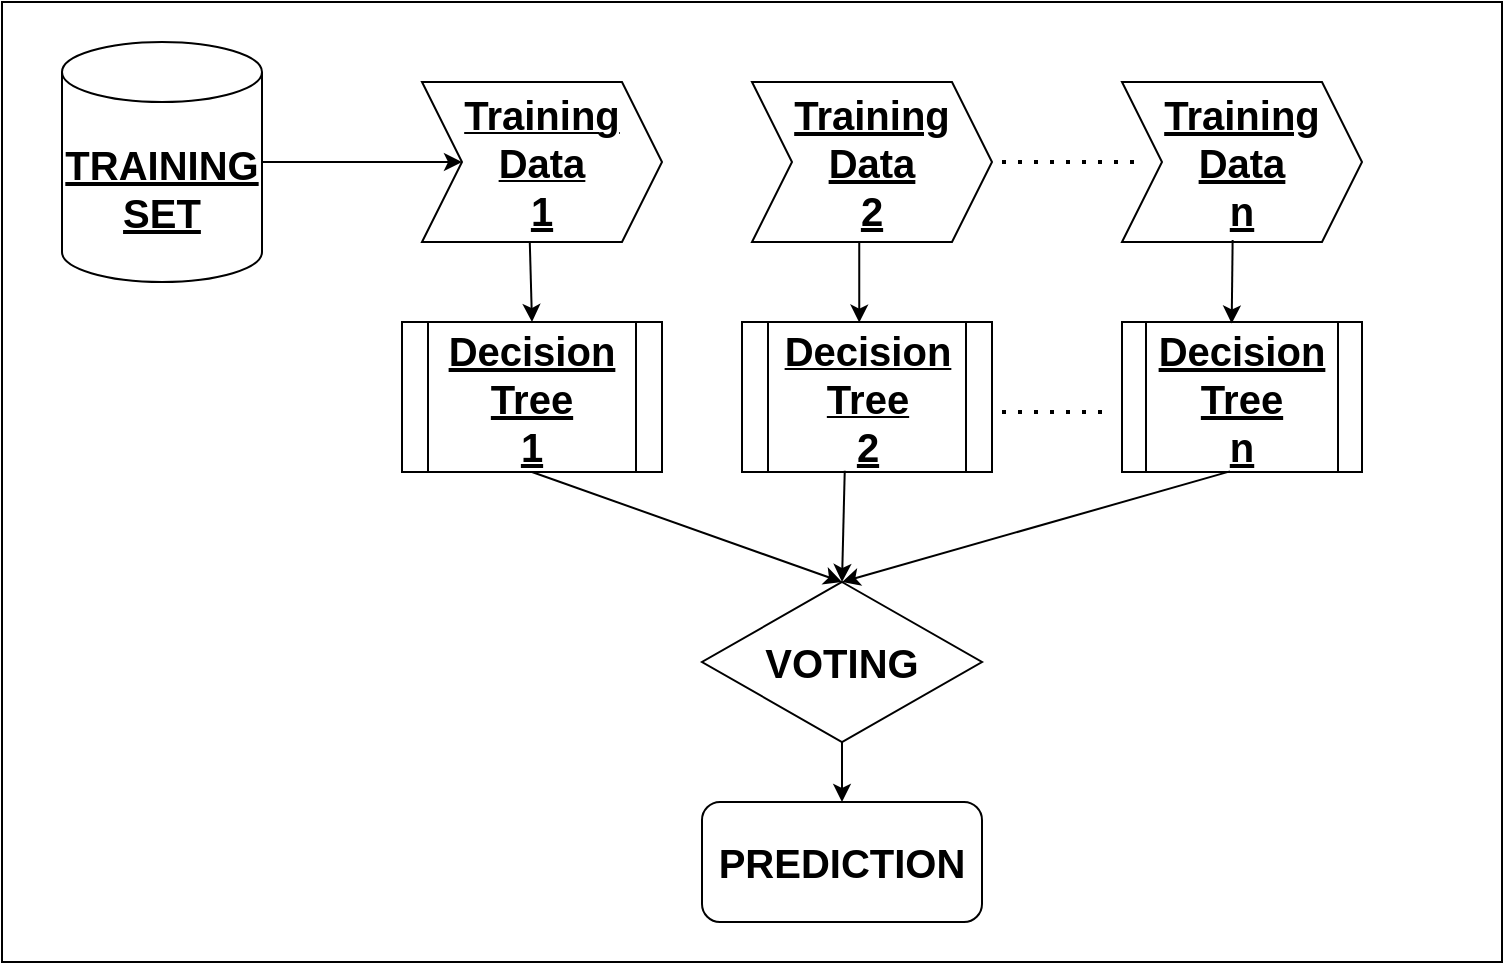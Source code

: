 <mxfile version="24.6.4" type="device">
  <diagram name="Page-1" id="LvTwPrsGiF_9vKIMIz8X">
    <mxGraphModel dx="1434" dy="746" grid="1" gridSize="10" guides="1" tooltips="1" connect="1" arrows="1" fold="1" page="1" pageScale="1" pageWidth="850" pageHeight="1100" math="0" shadow="0">
      <root>
        <mxCell id="0" />
        <mxCell id="1" parent="0" />
        <mxCell id="mCq5QhD6Jpc3-_iY2Im2-2" value="" style="rounded=0;whiteSpace=wrap;html=1;" parent="1" vertex="1">
          <mxGeometry x="50" y="110" width="750" height="480" as="geometry" />
        </mxCell>
        <mxCell id="mCq5QhD6Jpc3-_iY2Im2-3" value="&lt;font style=&quot;font-size: 20px;&quot;&gt;&lt;b style=&quot;&quot;&gt;&lt;u&gt;TRAINING&lt;/u&gt;&lt;/b&gt;&lt;/font&gt;&lt;div style=&quot;font-size: 20px;&quot;&gt;&lt;b style=&quot;&quot;&gt;&lt;font style=&quot;font-size: 20px;&quot;&gt;&lt;u&gt;SET&lt;/u&gt;&lt;/font&gt;&lt;/b&gt;&lt;/div&gt;" style="shape=cylinder3;whiteSpace=wrap;html=1;boundedLbl=1;backgroundOutline=1;size=15;" parent="1" vertex="1">
          <mxGeometry x="80" y="130" width="100" height="120" as="geometry" />
        </mxCell>
        <mxCell id="mCq5QhD6Jpc3-_iY2Im2-4" value="&lt;b style=&quot;font-size: 20px;&quot;&gt;&lt;font style=&quot;font-size: 20px;&quot;&gt;Training Data&lt;/font&gt;&lt;/b&gt;&lt;div style=&quot;font-size: 20px;&quot;&gt;&lt;b style=&quot;&quot;&gt;&lt;font style=&quot;font-size: 20px;&quot;&gt;1&lt;/font&gt;&lt;/b&gt;&lt;/div&gt;" style="shape=step;perimeter=stepPerimeter;whiteSpace=wrap;html=1;fixedSize=1;fontStyle=4" parent="1" vertex="1">
          <mxGeometry x="260" y="150" width="120" height="80" as="geometry" />
        </mxCell>
        <mxCell id="mCq5QhD6Jpc3-_iY2Im2-5" value="&lt;u style=&quot;font-size: 20px;&quot;&gt;&lt;b style=&quot;&quot;&gt;&lt;font style=&quot;font-size: 20px;&quot;&gt;Training Data&lt;/font&gt;&lt;/b&gt;&lt;/u&gt;&lt;div style=&quot;font-size: 20px;&quot;&gt;&lt;u style=&quot;&quot;&gt;&lt;b style=&quot;&quot;&gt;&lt;font style=&quot;font-size: 20px;&quot;&gt;2&lt;/font&gt;&lt;/b&gt;&lt;/u&gt;&lt;/div&gt;" style="shape=step;perimeter=stepPerimeter;whiteSpace=wrap;html=1;fixedSize=1;" parent="1" vertex="1">
          <mxGeometry x="425" y="150" width="120" height="80" as="geometry" />
        </mxCell>
        <mxCell id="mCq5QhD6Jpc3-_iY2Im2-7" value="&lt;u style=&quot;font-size: 20px;&quot;&gt;&lt;b style=&quot;&quot;&gt;&lt;font style=&quot;font-size: 20px;&quot;&gt;Training Data&lt;/font&gt;&lt;/b&gt;&lt;/u&gt;&lt;div style=&quot;font-size: 20px;&quot;&gt;&lt;u style=&quot;&quot;&gt;&lt;b style=&quot;&quot;&gt;&lt;font style=&quot;font-size: 20px;&quot;&gt;n&lt;/font&gt;&lt;/b&gt;&lt;/u&gt;&lt;/div&gt;" style="shape=step;perimeter=stepPerimeter;whiteSpace=wrap;html=1;fixedSize=1;" parent="1" vertex="1">
          <mxGeometry x="610" y="150" width="120" height="80" as="geometry" />
        </mxCell>
        <mxCell id="mCq5QhD6Jpc3-_iY2Im2-8" value="&lt;u style=&quot;font-size: 20px;&quot;&gt;&lt;b style=&quot;&quot;&gt;&lt;font style=&quot;font-size: 20px;&quot;&gt;Decision Tree&lt;/font&gt;&lt;/b&gt;&lt;/u&gt;&lt;div style=&quot;font-size: 20px;&quot;&gt;&lt;u style=&quot;&quot;&gt;&lt;b style=&quot;&quot;&gt;&lt;font style=&quot;font-size: 20px;&quot;&gt;1&lt;/font&gt;&lt;/b&gt;&lt;/u&gt;&lt;/div&gt;" style="shape=process;whiteSpace=wrap;html=1;backgroundOutline=1;" parent="1" vertex="1">
          <mxGeometry x="250" y="270" width="130" height="75" as="geometry" />
        </mxCell>
        <mxCell id="mCq5QhD6Jpc3-_iY2Im2-9" value="&lt;b style=&quot;font-size: 20px;&quot;&gt;&lt;font style=&quot;font-size: 20px;&quot;&gt;Decision Tree&lt;/font&gt;&lt;/b&gt;&lt;div style=&quot;font-size: 20px;&quot;&gt;&lt;b style=&quot;&quot;&gt;&lt;font style=&quot;font-size: 20px;&quot;&gt;2&lt;/font&gt;&lt;/b&gt;&lt;/div&gt;" style="shape=process;whiteSpace=wrap;html=1;backgroundOutline=1;fontStyle=4" parent="1" vertex="1">
          <mxGeometry x="420" y="270" width="125" height="75" as="geometry" />
        </mxCell>
        <mxCell id="mCq5QhD6Jpc3-_iY2Im2-10" value="&lt;u style=&quot;font-size: 20px;&quot;&gt;&lt;b style=&quot;&quot;&gt;&lt;font style=&quot;font-size: 20px;&quot;&gt;Decision Tree&lt;/font&gt;&lt;/b&gt;&lt;/u&gt;&lt;div style=&quot;font-size: 20px;&quot;&gt;&lt;u style=&quot;&quot;&gt;&lt;b style=&quot;&quot;&gt;&lt;font style=&quot;font-size: 20px;&quot;&gt;n&lt;/font&gt;&lt;/b&gt;&lt;/u&gt;&lt;/div&gt;" style="shape=process;whiteSpace=wrap;html=1;backgroundOutline=1;" parent="1" vertex="1">
          <mxGeometry x="610" y="270" width="120" height="75" as="geometry" />
        </mxCell>
        <mxCell id="mCq5QhD6Jpc3-_iY2Im2-11" value="&lt;font style=&quot;font-size: 20px;&quot;&gt;&lt;b&gt;VOTING&lt;/b&gt;&lt;/font&gt;" style="rhombus;whiteSpace=wrap;html=1;" parent="1" vertex="1">
          <mxGeometry x="400" y="400" width="140" height="80" as="geometry" />
        </mxCell>
        <mxCell id="mCq5QhD6Jpc3-_iY2Im2-12" value="&lt;b&gt;&lt;font style=&quot;font-size: 20px;&quot;&gt;PREDICTION&lt;/font&gt;&lt;/b&gt;" style="rounded=1;whiteSpace=wrap;html=1;" parent="1" vertex="1">
          <mxGeometry x="400" y="510" width="140" height="60" as="geometry" />
        </mxCell>
        <mxCell id="mCq5QhD6Jpc3-_iY2Im2-14" value="" style="endArrow=classic;html=1;rounded=0;exitX=1;exitY=0.5;exitDx=0;exitDy=0;exitPerimeter=0;entryX=0;entryY=0.5;entryDx=0;entryDy=0;" parent="1" source="mCq5QhD6Jpc3-_iY2Im2-3" target="mCq5QhD6Jpc3-_iY2Im2-4" edge="1">
          <mxGeometry width="50" height="50" relative="1" as="geometry">
            <mxPoint x="400" y="420" as="sourcePoint" />
            <mxPoint x="450" y="370" as="targetPoint" />
          </mxGeometry>
        </mxCell>
        <mxCell id="mCq5QhD6Jpc3-_iY2Im2-17" value="" style="endArrow=none;dashed=1;html=1;dashPattern=1 3;strokeWidth=2;rounded=0;" parent="1" edge="1">
          <mxGeometry width="50" height="50" relative="1" as="geometry">
            <mxPoint x="550" y="315" as="sourcePoint" />
            <mxPoint x="600" y="315" as="targetPoint" />
          </mxGeometry>
        </mxCell>
        <mxCell id="mCq5QhD6Jpc3-_iY2Im2-19" value="" style="endArrow=none;dashed=1;html=1;dashPattern=1 3;strokeWidth=2;rounded=0;" parent="1" edge="1">
          <mxGeometry width="50" height="50" relative="1" as="geometry">
            <mxPoint x="550" y="190" as="sourcePoint" />
            <mxPoint x="620" y="190" as="targetPoint" />
            <Array as="points" />
          </mxGeometry>
        </mxCell>
        <mxCell id="mCq5QhD6Jpc3-_iY2Im2-20" value="" style="endArrow=classic;html=1;rounded=0;exitX=0.5;exitY=1;exitDx=0;exitDy=0;entryX=0.5;entryY=0;entryDx=0;entryDy=0;" parent="1" source="mCq5QhD6Jpc3-_iY2Im2-8" target="mCq5QhD6Jpc3-_iY2Im2-11" edge="1">
          <mxGeometry width="50" height="50" relative="1" as="geometry">
            <mxPoint x="430" y="350" as="sourcePoint" />
            <mxPoint x="480" y="300" as="targetPoint" />
          </mxGeometry>
        </mxCell>
        <mxCell id="mCq5QhD6Jpc3-_iY2Im2-21" value="" style="endArrow=classic;html=1;rounded=0;entryX=0.5;entryY=0;entryDx=0;entryDy=0;exitX=0.411;exitY=0.991;exitDx=0;exitDy=0;exitPerimeter=0;" parent="1" source="mCq5QhD6Jpc3-_iY2Im2-9" target="mCq5QhD6Jpc3-_iY2Im2-11" edge="1">
          <mxGeometry width="50" height="50" relative="1" as="geometry">
            <mxPoint x="470" y="350" as="sourcePoint" />
            <mxPoint x="480" y="300" as="targetPoint" />
          </mxGeometry>
        </mxCell>
        <mxCell id="mCq5QhD6Jpc3-_iY2Im2-22" value="" style="endArrow=classic;html=1;rounded=0;exitX=0.45;exitY=0.996;exitDx=0;exitDy=0;exitPerimeter=0;entryX=0.5;entryY=0;entryDx=0;entryDy=0;" parent="1" source="mCq5QhD6Jpc3-_iY2Im2-10" target="mCq5QhD6Jpc3-_iY2Im2-11" edge="1">
          <mxGeometry width="50" height="50" relative="1" as="geometry">
            <mxPoint x="430" y="350" as="sourcePoint" />
            <mxPoint x="480" y="300" as="targetPoint" />
          </mxGeometry>
        </mxCell>
        <mxCell id="mCq5QhD6Jpc3-_iY2Im2-23" value="" style="endArrow=classic;html=1;rounded=0;exitX=0.5;exitY=1;exitDx=0;exitDy=0;entryX=0.5;entryY=0;entryDx=0;entryDy=0;" parent="1" source="mCq5QhD6Jpc3-_iY2Im2-11" target="mCq5QhD6Jpc3-_iY2Im2-12" edge="1">
          <mxGeometry width="50" height="50" relative="1" as="geometry">
            <mxPoint x="380" y="440" as="sourcePoint" />
            <mxPoint x="430" y="390" as="targetPoint" />
          </mxGeometry>
        </mxCell>
        <mxCell id="mCq5QhD6Jpc3-_iY2Im2-24" value="" style="endArrow=classic;html=1;rounded=0;exitX=0.449;exitY=0.995;exitDx=0;exitDy=0;exitPerimeter=0;entryX=0.5;entryY=0;entryDx=0;entryDy=0;" parent="1" source="mCq5QhD6Jpc3-_iY2Im2-4" target="mCq5QhD6Jpc3-_iY2Im2-8" edge="1">
          <mxGeometry width="50" height="50" relative="1" as="geometry">
            <mxPoint x="350" y="340" as="sourcePoint" />
            <mxPoint x="400" y="290" as="targetPoint" />
          </mxGeometry>
        </mxCell>
        <mxCell id="mCq5QhD6Jpc3-_iY2Im2-25" value="" style="endArrow=classic;html=1;rounded=0;exitX=0.447;exitY=0.995;exitDx=0;exitDy=0;exitPerimeter=0;entryX=0.469;entryY=0.004;entryDx=0;entryDy=0;entryPerimeter=0;" parent="1" source="mCq5QhD6Jpc3-_iY2Im2-5" target="mCq5QhD6Jpc3-_iY2Im2-9" edge="1">
          <mxGeometry width="50" height="50" relative="1" as="geometry">
            <mxPoint x="500" y="310" as="sourcePoint" />
            <mxPoint x="550" y="260" as="targetPoint" />
          </mxGeometry>
        </mxCell>
        <mxCell id="mCq5QhD6Jpc3-_iY2Im2-26" value="" style="endArrow=classic;html=1;rounded=0;exitX=0.461;exitY=0.988;exitDx=0;exitDy=0;exitPerimeter=0;entryX=0.457;entryY=0.01;entryDx=0;entryDy=0;entryPerimeter=0;" parent="1" source="mCq5QhD6Jpc3-_iY2Im2-7" target="mCq5QhD6Jpc3-_iY2Im2-10" edge="1">
          <mxGeometry width="50" height="50" relative="1" as="geometry">
            <mxPoint x="500" y="310" as="sourcePoint" />
            <mxPoint x="550" y="260" as="targetPoint" />
          </mxGeometry>
        </mxCell>
      </root>
    </mxGraphModel>
  </diagram>
</mxfile>
